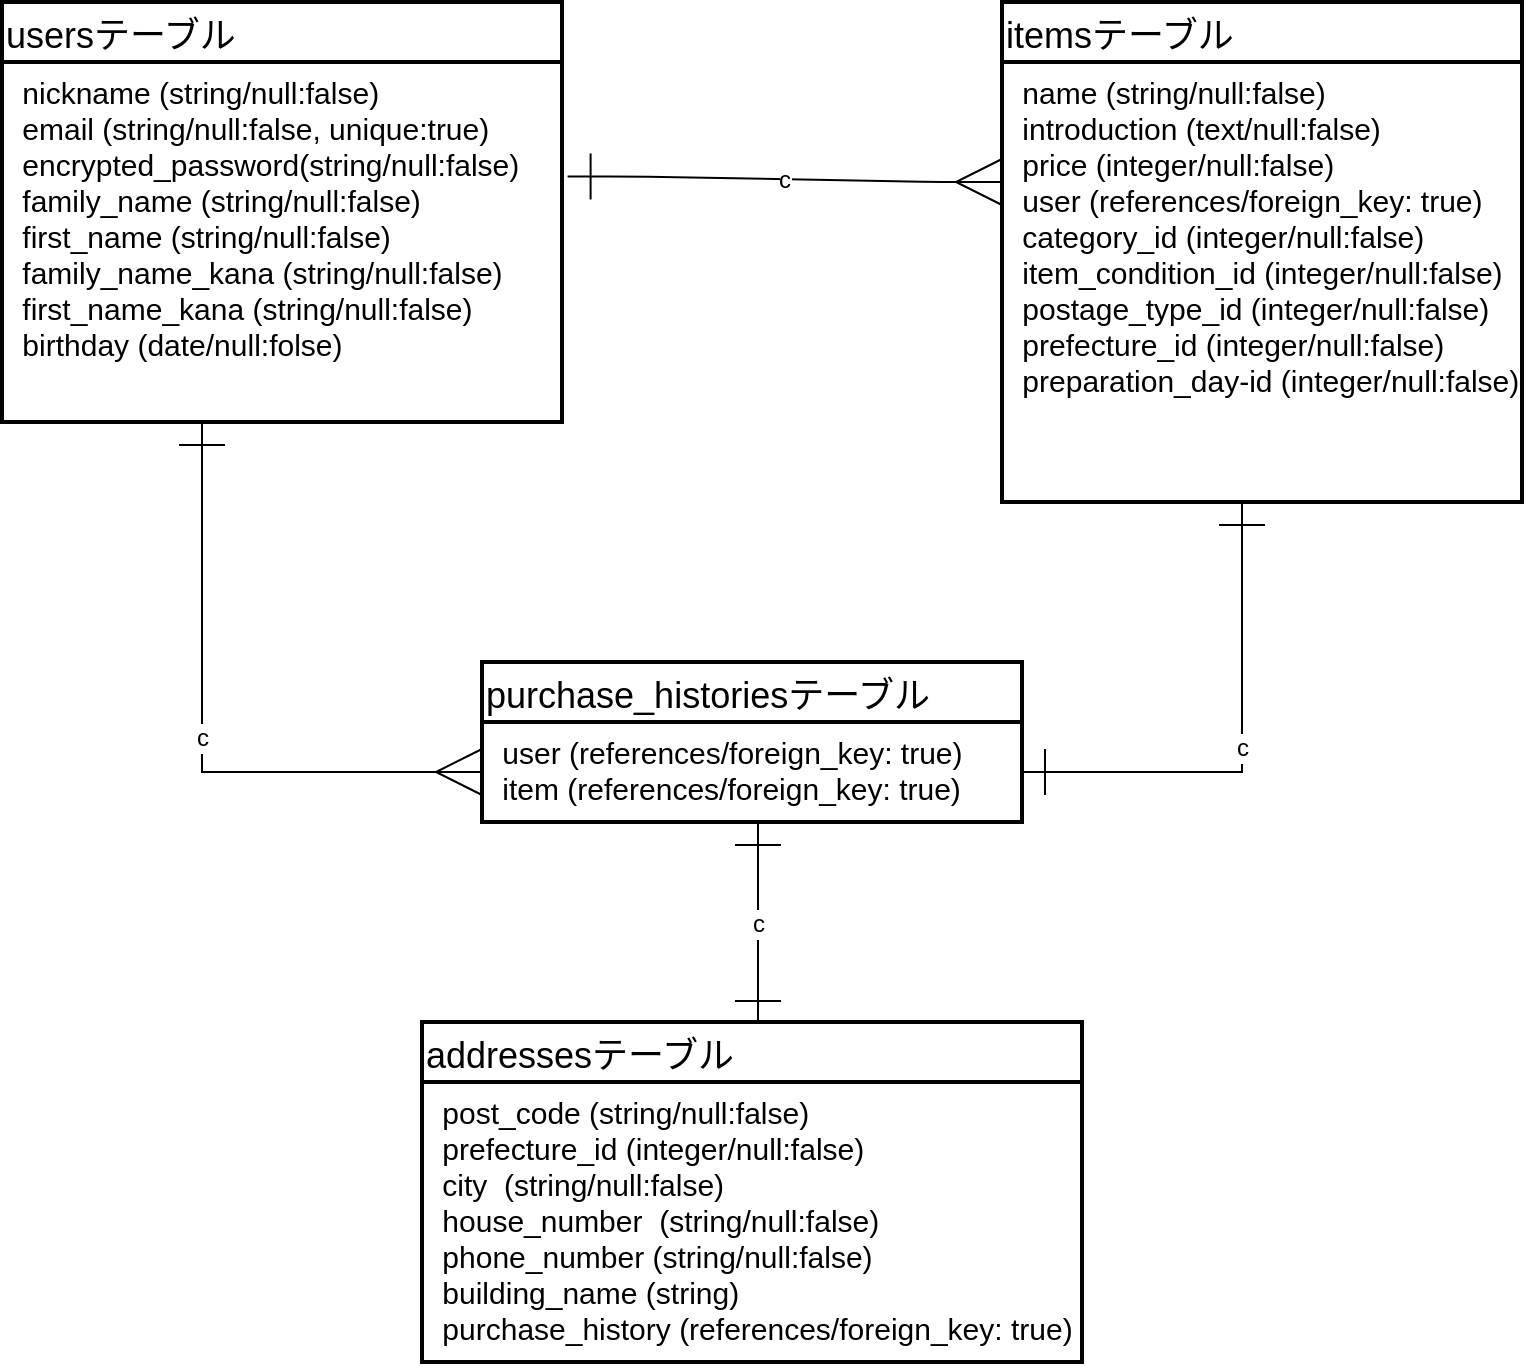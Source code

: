 <mxfile>
    <diagram id="4or5C1OliLdgapyjDCoO" name="ページ1">
        <mxGraphModel dx="751" dy="785" grid="1" gridSize="10" guides="1" tooltips="1" connect="1" arrows="1" fold="1" page="1" pageScale="1" pageWidth="1169" pageHeight="827" math="0" shadow="0">
            <root>
                <mxCell id="0"/>
                <mxCell id="1" parent="0"/>
                <mxCell id="6" value="usersテーブル" style="swimlane;childLayout=stackLayout;horizontal=1;startSize=30;horizontalStack=0;rounded=0;fontSize=18;fontStyle=0;strokeWidth=2;resizeParent=0;resizeLast=1;shadow=0;dashed=0;align=left;" vertex="1" parent="1">
                    <mxGeometry x="10" y="30" width="280" height="210" as="geometry"/>
                </mxCell>
                <mxCell id="7" value=" nickname (string/null:false)&#10; email (string/null:false, unique:true)&#10; encrypted_password(string/null:false)&#10; family_name (string/null:false)&#10; first_name (string/null:false)&#10; family_name_kana (string/null:false)&#10; first_name_kana (string/null:false)&#10; birthday (date/null:folse)" style="align=left;strokeColor=none;fillColor=none;spacingLeft=4;fontSize=15;verticalAlign=top;resizable=0;rotatable=0;part=1;" vertex="1" parent="6">
                    <mxGeometry y="30" width="280" height="180" as="geometry"/>
                </mxCell>
                <mxCell id="8" value="itemsテーブル" style="swimlane;childLayout=stackLayout;horizontal=1;startSize=30;horizontalStack=0;rounded=0;fontSize=18;fontStyle=0;strokeWidth=2;resizeParent=0;resizeLast=1;shadow=0;dashed=0;align=left;" vertex="1" parent="1">
                    <mxGeometry x="510" y="30" width="260" height="250" as="geometry"/>
                </mxCell>
                <mxCell id="9" value=" name (string/null:false)&#10; introduction (text/null:false)&#10; price (integer/null:false)&#10; user (references/foreign_key: true)&#10; category_id (integer/null:false)&#10; item_condition_id (integer/null:false)&#10; postage_type_id (integer/null:false)&#10; prefecture_id (integer/null:false)&#10; preparation_day-id (integer/null:false)&#10; " style="align=left;strokeColor=none;fillColor=none;spacingLeft=4;fontSize=15;verticalAlign=top;resizable=0;rotatable=0;part=1;" vertex="1" parent="8">
                    <mxGeometry y="30" width="260" height="220" as="geometry"/>
                </mxCell>
                <mxCell id="14" value="purchase_historiesテーブル" style="swimlane;childLayout=stackLayout;horizontal=1;startSize=30;horizontalStack=0;rounded=0;fontSize=18;fontStyle=0;strokeWidth=2;resizeParent=0;resizeLast=1;shadow=0;dashed=0;align=left;" vertex="1" parent="1">
                    <mxGeometry x="250" y="360" width="270" height="80" as="geometry"/>
                </mxCell>
                <mxCell id="15" value=" user (references/foreign_key: true)&#10; item (references/foreign_key: true)" style="align=left;strokeColor=none;fillColor=none;spacingLeft=4;fontSize=15;verticalAlign=top;resizable=0;rotatable=0;part=1;" vertex="1" parent="14">
                    <mxGeometry y="30" width="270" height="50" as="geometry"/>
                </mxCell>
                <mxCell id="18" value="addressesテーブル" style="swimlane;childLayout=stackLayout;horizontal=1;startSize=30;horizontalStack=0;rounded=0;fontSize=18;fontStyle=0;strokeWidth=2;resizeParent=0;resizeLast=1;shadow=0;dashed=0;align=left;" vertex="1" parent="1">
                    <mxGeometry x="220" y="540" width="330" height="170" as="geometry"/>
                </mxCell>
                <mxCell id="19" value=" post_code (string/null:false)&#10; prefecture_id (integer/null:false)&#10; city  (string/null:false)&#10; house_number  (string/null:false)&#10; phone_number (string/null:false)&#10; building_name (string)&#10; purchase_history (references/foreign_key: true)" style="align=left;strokeColor=none;fillColor=none;spacingLeft=4;fontSize=15;verticalAlign=top;resizable=0;rotatable=0;part=1;" vertex="1" parent="18">
                    <mxGeometry y="30" width="330" height="140" as="geometry"/>
                </mxCell>
                <mxCell id="26" value="c" style="edgeStyle=entityRelationEdgeStyle;fontSize=12;html=1;endArrow=ERmany;endSize=21;startArrow=ERone;startFill=0;startSize=21;exitX=1.01;exitY=0.318;exitDx=0;exitDy=0;exitPerimeter=0;" edge="1" parent="1" source="7">
                    <mxGeometry width="100" height="100" relative="1" as="geometry">
                        <mxPoint x="280" y="120" as="sourcePoint"/>
                        <mxPoint x="510" y="120" as="targetPoint"/>
                    </mxGeometry>
                </mxCell>
                <mxCell id="27" value="c" style="edgeStyle=orthogonalEdgeStyle;fontSize=12;html=1;endArrow=ERmany;endSize=21;startArrow=ERone;startFill=0;startSize=21;rounded=0;" edge="1" parent="1" source="7" target="15">
                    <mxGeometry width="100" height="100" relative="1" as="geometry">
                        <mxPoint y="380" as="sourcePoint"/>
                        <mxPoint x="230" y="430" as="targetPoint"/>
                        <Array as="points">
                            <mxPoint x="110" y="415"/>
                        </Array>
                    </mxGeometry>
                </mxCell>
                <mxCell id="29" value="c" style="edgeStyle=orthogonalEdgeStyle;fontSize=12;html=1;endArrow=ERone;endSize=21;startArrow=ERone;startFill=0;startSize=21;rounded=0;endFill=0;" edge="1" parent="1" source="9" target="15">
                    <mxGeometry width="100" height="100" relative="1" as="geometry">
                        <mxPoint x="630" y="290" as="sourcePoint"/>
                        <mxPoint x="630" y="540" as="targetPoint"/>
                        <Array as="points">
                            <mxPoint x="630" y="415"/>
                        </Array>
                    </mxGeometry>
                </mxCell>
                <mxCell id="37" value="c" style="edgeStyle=orthogonalEdgeStyle;fontSize=12;html=1;endArrow=ERone;endSize=21;startArrow=ERone;startFill=0;startSize=21;rounded=0;endFill=0;" edge="1" parent="1" source="15">
                    <mxGeometry width="100" height="100" relative="1" as="geometry">
                        <mxPoint x="160" y="480" as="sourcePoint"/>
                        <mxPoint x="388" y="541" as="targetPoint"/>
                        <Array as="points">
                            <mxPoint x="388" y="410"/>
                            <mxPoint x="388" y="410"/>
                        </Array>
                    </mxGeometry>
                </mxCell>
            </root>
        </mxGraphModel>
    </diagram>
</mxfile>